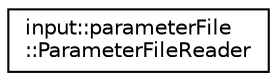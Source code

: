 digraph "Graphical Class Hierarchy"
{
 // LATEX_PDF_SIZE
  edge [fontname="Helvetica",fontsize="10",labelfontname="Helvetica",labelfontsize="10"];
  node [fontname="Helvetica",fontsize="10",shape=record];
  rankdir="LR";
  Node0 [label="input::parameterFile\l::ParameterFileReader",height=0.2,width=0.4,color="black", fillcolor="white", style="filled",URL="$classinput_1_1parameterFile_1_1ParameterFileReader.html",tooltip=" "];
}
